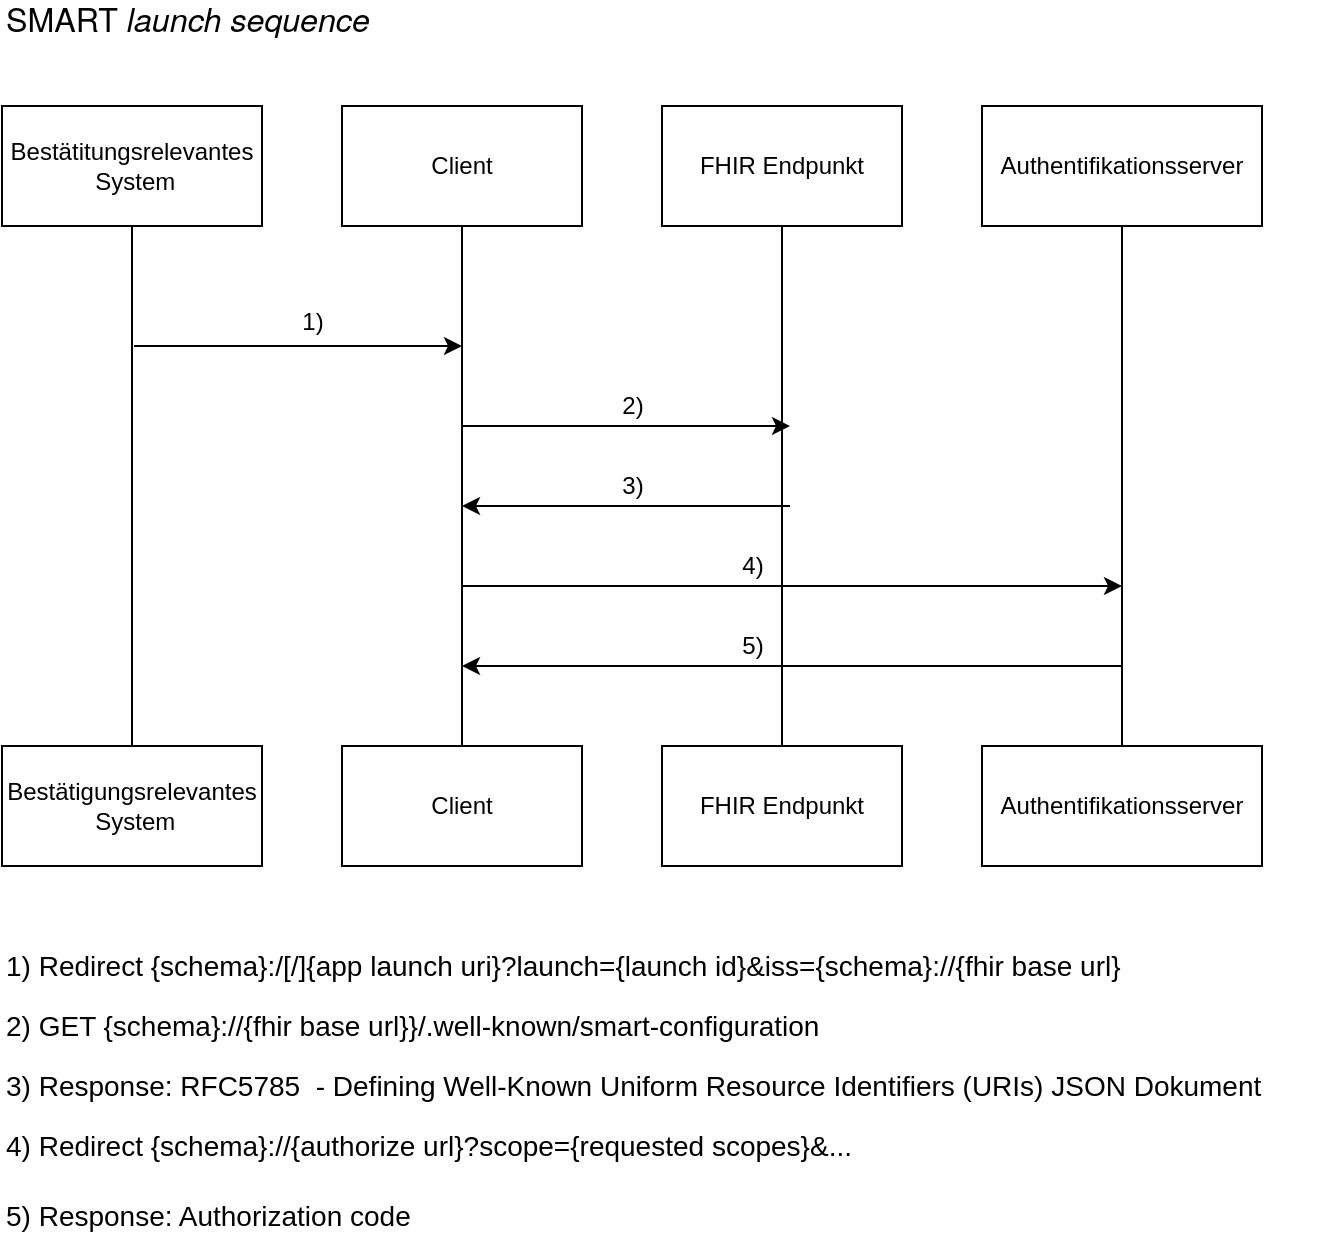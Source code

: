 <mxfile version="16.5.1" type="device"><diagram id="XiSMacko_wDznOMVdAN1" name="Page-1"><mxGraphModel dx="651" dy="586" grid="1" gridSize="10" guides="1" tooltips="1" connect="1" arrows="1" fold="1" page="1" pageScale="1" pageWidth="827" pageHeight="1169" math="0" shadow="0"><root><mxCell id="0"/><mxCell id="1" parent="0"/><mxCell id="NgZ7U8l7cOXmVBsPf5ua-1" value="Bestätitungsrelevantes&lt;br&gt;&amp;nbsp;System" style="rounded=0;whiteSpace=wrap;html=1;" parent="1" vertex="1"><mxGeometry x="40" y="80" width="130" height="60" as="geometry"/></mxCell><mxCell id="NgZ7U8l7cOXmVBsPf5ua-2" value="Client" style="rounded=0;whiteSpace=wrap;html=1;" parent="1" vertex="1"><mxGeometry x="210" y="80" width="120" height="60" as="geometry"/></mxCell><mxCell id="NgZ7U8l7cOXmVBsPf5ua-3" value="FHIR Endpunkt" style="rounded=0;whiteSpace=wrap;html=1;" parent="1" vertex="1"><mxGeometry x="370" y="80" width="120" height="60" as="geometry"/></mxCell><mxCell id="NgZ7U8l7cOXmVBsPf5ua-4" value="Authentifikationsserver" style="rounded=0;whiteSpace=wrap;html=1;" parent="1" vertex="1"><mxGeometry x="530" y="80" width="140" height="60" as="geometry"/></mxCell><mxCell id="NgZ7U8l7cOXmVBsPf5ua-5" value="" style="endArrow=none;html=1;entryX=0.5;entryY=1;entryDx=0;entryDy=0;" parent="1" target="NgZ7U8l7cOXmVBsPf5ua-1" edge="1"><mxGeometry width="50" height="50" relative="1" as="geometry"><mxPoint x="105" y="400" as="sourcePoint"/><mxPoint x="440" y="250" as="targetPoint"/></mxGeometry></mxCell><mxCell id="NgZ7U8l7cOXmVBsPf5ua-6" value="" style="endArrow=classic;html=1;" parent="1" edge="1"><mxGeometry width="50" height="50" relative="1" as="geometry"><mxPoint x="106" y="200" as="sourcePoint"/><mxPoint x="270" y="200" as="targetPoint"/></mxGeometry></mxCell><mxCell id="NgZ7U8l7cOXmVBsPf5ua-7" value="" style="endArrow=none;html=1;entryX=0.5;entryY=1;entryDx=0;entryDy=0;" parent="1" target="NgZ7U8l7cOXmVBsPf5ua-2" edge="1"><mxGeometry width="50" height="50" relative="1" as="geometry"><mxPoint x="270" y="400" as="sourcePoint"/><mxPoint x="115" y="150" as="targetPoint"/></mxGeometry></mxCell><mxCell id="NgZ7U8l7cOXmVBsPf5ua-8" value="" style="endArrow=none;html=1;entryX=0.5;entryY=1;entryDx=0;entryDy=0;" parent="1" target="NgZ7U8l7cOXmVBsPf5ua-3" edge="1"><mxGeometry width="50" height="50" relative="1" as="geometry"><mxPoint x="430" y="400" as="sourcePoint"/><mxPoint x="280" y="150" as="targetPoint"/></mxGeometry></mxCell><mxCell id="NgZ7U8l7cOXmVBsPf5ua-9" value="" style="endArrow=none;html=1;entryX=0.5;entryY=1;entryDx=0;entryDy=0;" parent="1" target="NgZ7U8l7cOXmVBsPf5ua-4" edge="1"><mxGeometry width="50" height="50" relative="1" as="geometry"><mxPoint x="600" y="400" as="sourcePoint"/><mxPoint x="440" y="150" as="targetPoint"/></mxGeometry></mxCell><mxCell id="NgZ7U8l7cOXmVBsPf5ua-12" value="&lt;span style=&quot;font-size: 14px&quot;&gt;1) Redirect {schema}:/[/]{app launch uri}?launch={launch id}&amp;amp;iss={schema}://&lt;/span&gt;&lt;span style=&quot;font-size: 14px&quot;&gt;{fhir base url}&lt;/span&gt;" style="text;html=1;strokeColor=none;fillColor=none;align=left;verticalAlign=middle;whiteSpace=wrap;rounded=0;fontSize=14;" parent="1" vertex="1"><mxGeometry x="40" y="500" width="570" height="20" as="geometry"/></mxCell><mxCell id="NgZ7U8l7cOXmVBsPf5ua-14" value="1)" style="text;html=1;align=center;verticalAlign=middle;resizable=0;points=[];autosize=1;strokeColor=none;" parent="1" vertex="1"><mxGeometry x="180" y="178" width="30" height="20" as="geometry"/></mxCell><mxCell id="NgZ7U8l7cOXmVBsPf5ua-16" value="" style="endArrow=classic;html=1;" parent="1" edge="1"><mxGeometry width="50" height="50" relative="1" as="geometry"><mxPoint x="270" y="240" as="sourcePoint"/><mxPoint x="434" y="240" as="targetPoint"/></mxGeometry></mxCell><mxCell id="NgZ7U8l7cOXmVBsPf5ua-18" value="2)" style="text;html=1;align=center;verticalAlign=middle;resizable=0;points=[];autosize=1;strokeColor=none;" parent="1" vertex="1"><mxGeometry x="340" y="220" width="30" height="20" as="geometry"/></mxCell><mxCell id="NgZ7U8l7cOXmVBsPf5ua-19" value="&lt;span style=&quot;font-size: 14px&quot;&gt;2) GET {schema}://{fhir base url}}&lt;/span&gt;/.well-known/smart-configuration" style="text;html=1;strokeColor=none;fillColor=none;align=left;verticalAlign=middle;whiteSpace=wrap;rounded=0;fontSize=14;" parent="1" vertex="1"><mxGeometry x="40" y="530" width="420" height="20" as="geometry"/></mxCell><mxCell id="NgZ7U8l7cOXmVBsPf5ua-20" value="" style="endArrow=none;html=1;horizontal=1;startArrow=classic;startFill=1;endFill=0;" parent="1" edge="1"><mxGeometry width="50" height="50" relative="1" as="geometry"><mxPoint x="270" y="280" as="sourcePoint"/><mxPoint x="434" y="280" as="targetPoint"/></mxGeometry></mxCell><mxCell id="NgZ7U8l7cOXmVBsPf5ua-21" value="3)" style="text;html=1;align=center;verticalAlign=middle;resizable=0;points=[];autosize=1;strokeColor=none;" parent="1" vertex="1"><mxGeometry x="340" y="260" width="30" height="20" as="geometry"/></mxCell><mxCell id="NgZ7U8l7cOXmVBsPf5ua-22" value="&lt;span style=&quot;font-size: 14px&quot;&gt;3) Response: RFC5785 &amp;nbsp;-&amp;nbsp;&lt;/span&gt;Defining Well-Known Uniform Resource Identifiers (URIs) JSON Dokument" style="text;html=1;strokeColor=none;fillColor=none;align=left;verticalAlign=middle;whiteSpace=wrap;rounded=0;fontSize=14;" parent="1" vertex="1"><mxGeometry x="40" y="560" width="670" height="20" as="geometry"/></mxCell><mxCell id="NgZ7U8l7cOXmVBsPf5ua-23" value="" style="endArrow=classic;html=1;" parent="1" edge="1"><mxGeometry width="50" height="50" relative="1" as="geometry"><mxPoint x="270" y="320" as="sourcePoint"/><mxPoint x="600" y="320" as="targetPoint"/></mxGeometry></mxCell><mxCell id="NgZ7U8l7cOXmVBsPf5ua-24" value="4)" style="text;html=1;align=center;verticalAlign=middle;resizable=0;points=[];autosize=1;strokeColor=none;" parent="1" vertex="1"><mxGeometry x="400" y="300" width="30" height="20" as="geometry"/></mxCell><mxCell id="NgZ7U8l7cOXmVBsPf5ua-25" value="" style="endArrow=none;html=1;startArrow=classic;startFill=1;endFill=0;" parent="1" edge="1"><mxGeometry width="50" height="50" relative="1" as="geometry"><mxPoint x="270" y="360" as="sourcePoint"/><mxPoint x="600" y="360" as="targetPoint"/></mxGeometry></mxCell><mxCell id="NgZ7U8l7cOXmVBsPf5ua-26" value="5)" style="text;html=1;align=center;verticalAlign=middle;resizable=0;points=[];autosize=1;strokeColor=none;" parent="1" vertex="1"><mxGeometry x="400" y="340" width="30" height="20" as="geometry"/></mxCell><mxCell id="NgZ7U8l7cOXmVBsPf5ua-27" value="4) Redirect {schema}://{authorize url}?scope={requested scopes}&amp;amp;..." style="text;html=1;strokeColor=none;fillColor=none;align=left;verticalAlign=middle;whiteSpace=wrap;rounded=0;fontSize=14;" parent="1" vertex="1"><mxGeometry x="40" y="590" width="568" height="20" as="geometry"/></mxCell><mxCell id="NgZ7U8l7cOXmVBsPf5ua-28" value="5) Response: Authorization code" style="text;html=1;strokeColor=none;fillColor=none;align=left;verticalAlign=middle;whiteSpace=wrap;rounded=0;fontSize=14;" parent="1" vertex="1"><mxGeometry x="40" y="624.5" width="568" height="20" as="geometry"/></mxCell><mxCell id="NgZ7U8l7cOXmVBsPf5ua-29" value="&lt;h4 id=&quot;smart-authorization-sequence&quot; style=&quot;box-sizing: border-box ; font-family: &amp;quot;helvetica neue&amp;quot; , &amp;quot;helvetica&amp;quot; , &amp;quot;arial&amp;quot; , sans-serif ; line-height: 20px ; font-size: 16.1px ; margin: 0px 0px 0.4em ; font-weight: 500 ; overflow: visible&quot;&gt;&lt;span style=&quot;box-sizing: border-box&quot;&gt;SMART&lt;/span&gt;&lt;em style=&quot;box-sizing: border-box&quot;&gt; launch sequence&lt;/em&gt;&lt;/h4&gt;" style="text;html=1;strokeColor=none;fillColor=none;align=left;verticalAlign=middle;whiteSpace=wrap;rounded=0;fontSize=14;" parent="1" vertex="1"><mxGeometry x="40" y="30" width="250" height="20" as="geometry"/></mxCell><mxCell id="NgZ7U8l7cOXmVBsPf5ua-30" value="Bestätigungsrelevantes&lt;br&gt;&amp;nbsp;System" style="rounded=0;whiteSpace=wrap;html=1;" parent="1" vertex="1"><mxGeometry x="40" y="400" width="130" height="60" as="geometry"/></mxCell><mxCell id="NgZ7U8l7cOXmVBsPf5ua-31" value="Client" style="rounded=0;whiteSpace=wrap;html=1;" parent="1" vertex="1"><mxGeometry x="210" y="400" width="120" height="60" as="geometry"/></mxCell><mxCell id="NgZ7U8l7cOXmVBsPf5ua-32" value="FHIR Endpunkt" style="rounded=0;whiteSpace=wrap;html=1;" parent="1" vertex="1"><mxGeometry x="370" y="400" width="120" height="60" as="geometry"/></mxCell><mxCell id="NgZ7U8l7cOXmVBsPf5ua-33" value="Authentifikationsserver" style="rounded=0;whiteSpace=wrap;html=1;" parent="1" vertex="1"><mxGeometry x="530" y="400" width="140" height="60" as="geometry"/></mxCell></root></mxGraphModel></diagram></mxfile>